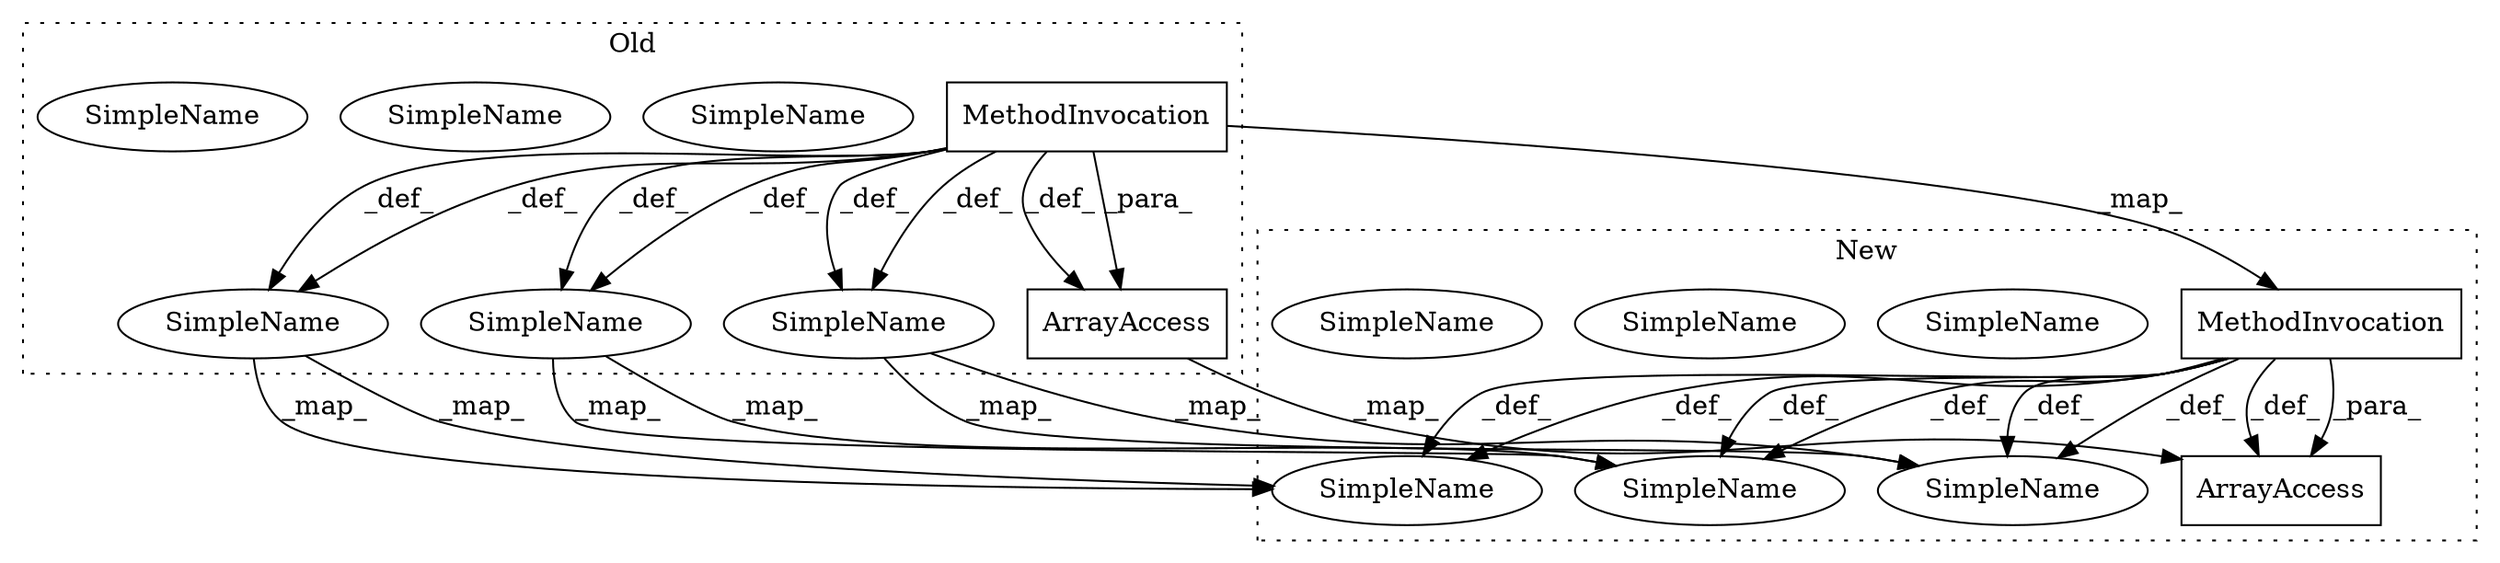digraph G {
subgraph cluster0 {
2 [label="ArrayAccess" a="2" s="13786,13819" l="15,2" shape="box"];
3 [label="MethodInvocation" a="32" s="12710,12793" l="9,1" shape="box"];
7 [label="SimpleName" a="42" s="12697" l="6" shape="ellipse"];
8 [label="SimpleName" a="42" s="13095" l="1" shape="ellipse"];
9 [label="SimpleName" a="42" s="12967" l="4" shape="ellipse"];
13 [label="SimpleName" a="42" s="12697" l="6" shape="ellipse"];
14 [label="SimpleName" a="42" s="13095" l="1" shape="ellipse"];
16 [label="SimpleName" a="42" s="12967" l="4" shape="ellipse"];
label = "Old";
style="dotted";
}
subgraph cluster1 {
1 [label="ArrayAccess" a="2" s="13766,13799" l="15,2" shape="box"];
4 [label="MethodInvocation" a="32" s="12710,12793" l="9,1" shape="box"];
5 [label="SimpleName" a="42" s="12947" l="4" shape="ellipse"];
6 [label="SimpleName" a="42" s="12947" l="4" shape="ellipse"];
10 [label="SimpleName" a="42" s="12697" l="6" shape="ellipse"];
11 [label="SimpleName" a="42" s="12697" l="6" shape="ellipse"];
12 [label="SimpleName" a="42" s="13075" l="1" shape="ellipse"];
15 [label="SimpleName" a="42" s="13075" l="1" shape="ellipse"];
label = "New";
style="dotted";
}
2 -> 1 [label="_map_"];
3 -> 14 [label="_def_"];
3 -> 16 [label="_def_"];
3 -> 14 [label="_def_"];
3 -> 16 [label="_def_"];
3 -> 7 [label="_def_"];
3 -> 4 [label="_map_"];
3 -> 2 [label="_def_"];
3 -> 2 [label="_para_"];
3 -> 7 [label="_def_"];
4 -> 15 [label="_def_"];
4 -> 10 [label="_def_"];
4 -> 15 [label="_def_"];
4 -> 5 [label="_def_"];
4 -> 1 [label="_para_"];
4 -> 5 [label="_def_"];
4 -> 1 [label="_def_"];
4 -> 10 [label="_def_"];
7 -> 10 [label="_map_"];
7 -> 10 [label="_map_"];
14 -> 15 [label="_map_"];
14 -> 15 [label="_map_"];
16 -> 5 [label="_map_"];
16 -> 5 [label="_map_"];
}